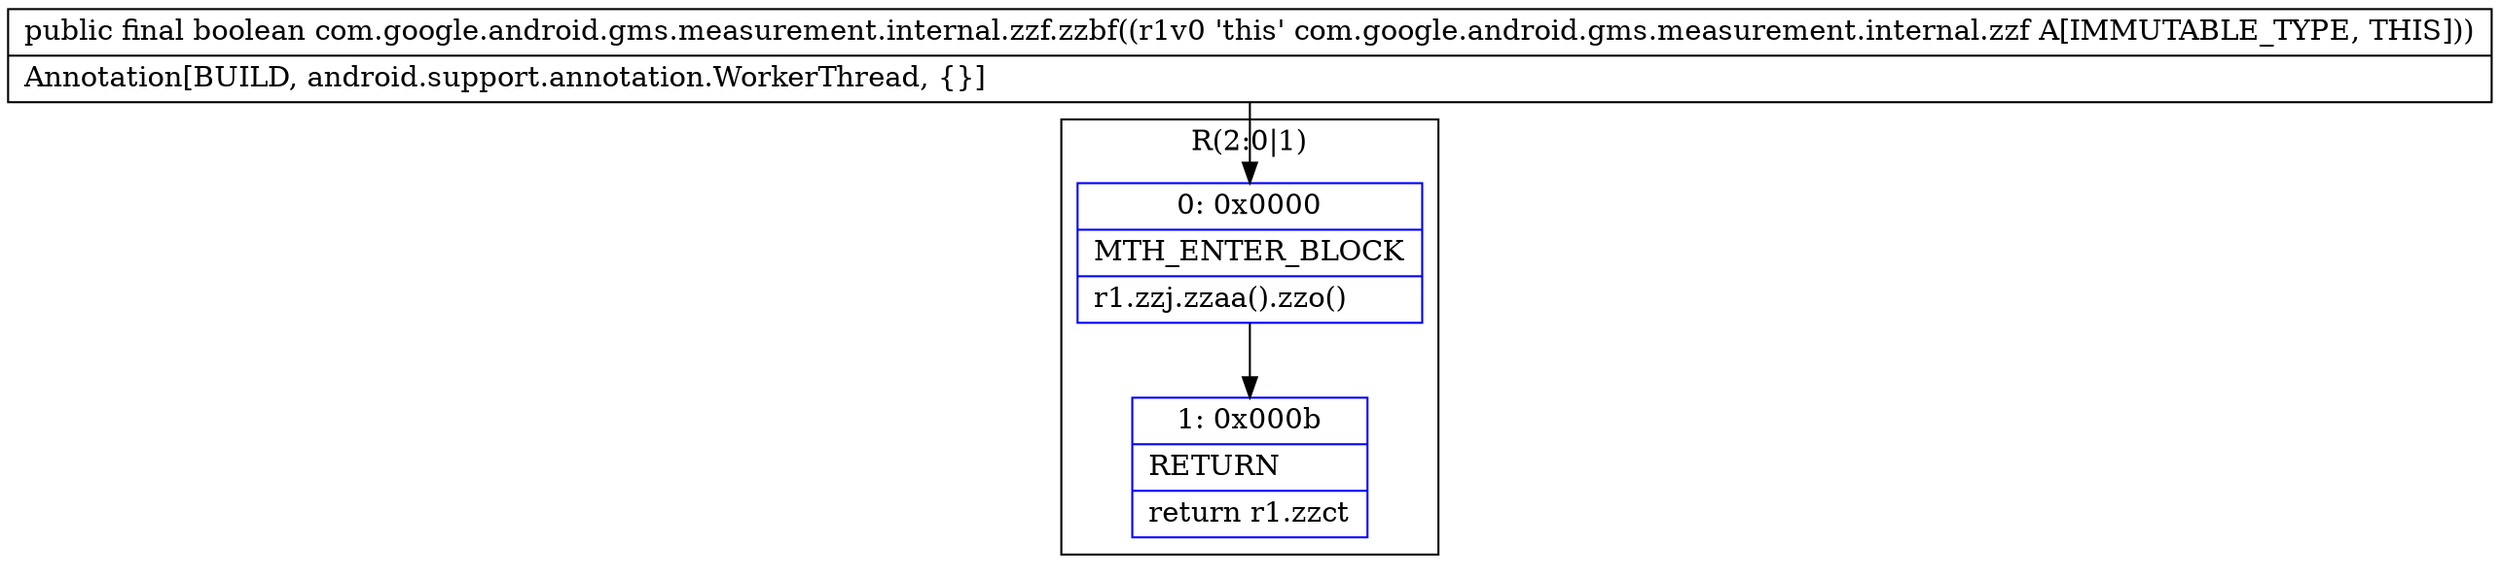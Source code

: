 digraph "CFG forcom.google.android.gms.measurement.internal.zzf.zzbf()Z" {
subgraph cluster_Region_1824387803 {
label = "R(2:0|1)";
node [shape=record,color=blue];
Node_0 [shape=record,label="{0\:\ 0x0000|MTH_ENTER_BLOCK\l|r1.zzj.zzaa().zzo()\l}"];
Node_1 [shape=record,label="{1\:\ 0x000b|RETURN\l|return r1.zzct\l}"];
}
MethodNode[shape=record,label="{public final boolean com.google.android.gms.measurement.internal.zzf.zzbf((r1v0 'this' com.google.android.gms.measurement.internal.zzf A[IMMUTABLE_TYPE, THIS]))  | Annotation[BUILD, android.support.annotation.WorkerThread, \{\}]\l}"];
MethodNode -> Node_0;
Node_0 -> Node_1;
}

